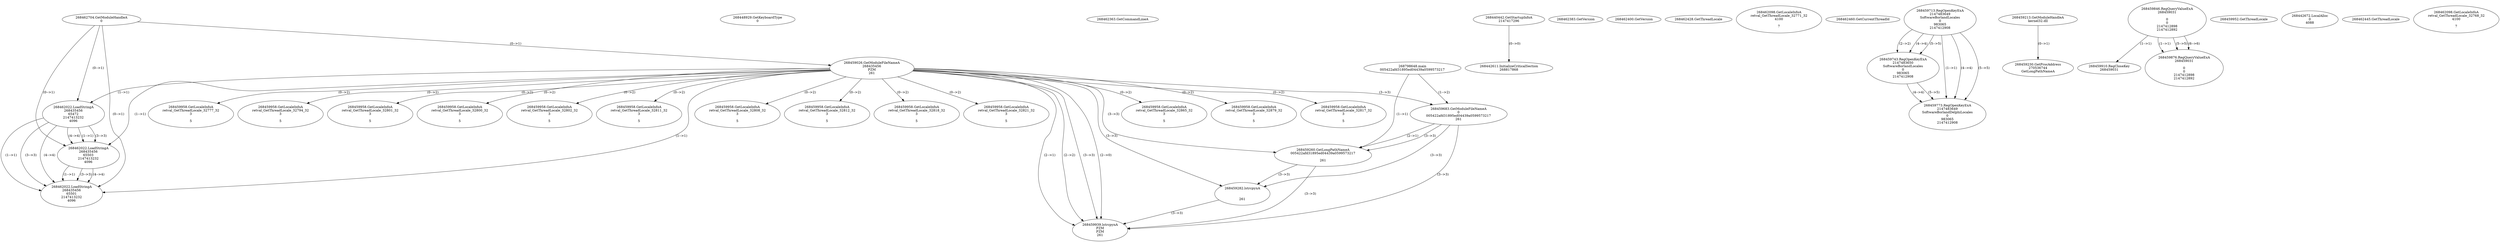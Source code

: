 // Global SCDG with merge call
digraph {
	0 [label="268798648.main
005422afd31895ed04439a0599573217"]
	1 [label="268462704.GetModuleHandleA
0"]
	2 [label="268448929.GetKeyboardType
0"]
	3 [label="268462363.GetCommandLineA
"]
	4 [label="268440442.GetStartupInfoA
2147417296"]
	5 [label="268462383.GetVersion
"]
	6 [label="268462400.GetVersion
"]
	7 [label="268462428.GetThreadLocale
"]
	8 [label="268462098.GetLocaleInfoA
retval_GetThreadLocale_32771_32
4100

7"]
	9 [label="268462460.GetCurrentThreadId
"]
	10 [label="268459026.GetModuleFileNameA
268435456
PZM
261"]
	1 -> 10 [label="(0-->1)"]
	11 [label="268459683.GetModuleFileNameA
0
005422afd31895ed04439a0599573217
261"]
	0 -> 11 [label="(1-->2)"]
	10 -> 11 [label="(3-->3)"]
	12 [label="268459713.RegOpenKeyExA
2147483649
Software\Borland\Locales
0
983065
2147412908"]
	13 [label="268459213.GetModuleHandleA
kernel32.dll"]
	14 [label="268459230.GetProcAddress
270536744
GetLongPathNameA"]
	13 -> 14 [label="(0-->1)"]
	15 [label="268459260.GetLongPathNameA
005422afd31895ed04439a0599573217

261"]
	0 -> 15 [label="(1-->1)"]
	11 -> 15 [label="(2-->1)"]
	10 -> 15 [label="(3-->3)"]
	11 -> 15 [label="(3-->3)"]
	16 [label="268459282.lstrcpynA


261"]
	10 -> 16 [label="(3-->3)"]
	11 -> 16 [label="(3-->3)"]
	15 -> 16 [label="(3-->3)"]
	17 [label="268459846.RegQueryValueExA
268459031

0
0
2147412898
2147412892"]
	18 [label="268459910.RegCloseKey
268459031"]
	17 -> 18 [label="(1-->1)"]
	19 [label="268459939.lstrcpynA
PZM
PZM
261"]
	10 -> 19 [label="(2-->1)"]
	10 -> 19 [label="(2-->2)"]
	10 -> 19 [label="(3-->3)"]
	11 -> 19 [label="(3-->3)"]
	15 -> 19 [label="(3-->3)"]
	16 -> 19 [label="(3-->3)"]
	10 -> 19 [label="(2-->0)"]
	20 [label="268459952.GetThreadLocale
"]
	21 [label="268459958.GetLocaleInfoA
retval_GetThreadLocale_32865_32
3

5"]
	10 -> 21 [label="(0-->2)"]
	22 [label="268462022.LoadStringA
268435456
65472
2147413232
4096"]
	1 -> 22 [label="(0-->1)"]
	10 -> 22 [label="(1-->1)"]
	23 [label="268462022.LoadStringA
268435456
65503
2147413232
4096"]
	1 -> 23 [label="(0-->1)"]
	10 -> 23 [label="(1-->1)"]
	22 -> 23 [label="(1-->1)"]
	22 -> 23 [label="(3-->3)"]
	22 -> 23 [label="(4-->4)"]
	24 [label="268462022.LoadStringA
268435456
65501
2147413232
4096"]
	1 -> 24 [label="(0-->1)"]
	10 -> 24 [label="(1-->1)"]
	22 -> 24 [label="(1-->1)"]
	23 -> 24 [label="(1-->1)"]
	22 -> 24 [label="(3-->3)"]
	23 -> 24 [label="(3-->3)"]
	22 -> 24 [label="(4-->4)"]
	23 -> 24 [label="(4-->4)"]
	25 [label="268442611.InitializeCriticalSection
268817868"]
	4 -> 25 [label="(0-->0)"]
	26 [label="268442672.LocalAlloc
0
4088"]
	27 [label="268462445.GetThreadLocale
"]
	28 [label="268462098.GetLocaleInfoA
retval_GetThreadLocale_32768_32
4100

7"]
	29 [label="268459876.RegQueryValueExA
268459031

0
0
2147412898
2147412892"]
	17 -> 29 [label="(1-->1)"]
	17 -> 29 [label="(5-->5)"]
	17 -> 29 [label="(6-->6)"]
	30 [label="268459958.GetLocaleInfoA
retval_GetThreadLocale_32879_32
3

5"]
	10 -> 30 [label="(0-->2)"]
	31 [label="268459743.RegOpenKeyExA
2147483650
Software\Borland\Locales
0
983065
2147412908"]
	12 -> 31 [label="(2-->2)"]
	12 -> 31 [label="(4-->4)"]
	12 -> 31 [label="(5-->5)"]
	32 [label="268459773.RegOpenKeyExA
2147483649
Software\Borland\Delphi\Locales
0
983065
2147412908"]
	12 -> 32 [label="(1-->1)"]
	12 -> 32 [label="(4-->4)"]
	31 -> 32 [label="(4-->4)"]
	12 -> 32 [label="(5-->5)"]
	31 -> 32 [label="(5-->5)"]
	33 [label="268459958.GetLocaleInfoA
retval_GetThreadLocale_32817_32
3

5"]
	10 -> 33 [label="(0-->2)"]
	34 [label="268459958.GetLocaleInfoA
retval_GetThreadLocale_32777_32
3

5"]
	10 -> 34 [label="(0-->2)"]
	35 [label="268459958.GetLocaleInfoA
retval_GetThreadLocale_32794_32
3

5"]
	10 -> 35 [label="(0-->2)"]
	36 [label="268459958.GetLocaleInfoA
retval_GetThreadLocale_32801_32
3

5"]
	10 -> 36 [label="(0-->2)"]
	37 [label="268459958.GetLocaleInfoA
retval_GetThreadLocale_32800_32
3

5"]
	10 -> 37 [label="(0-->2)"]
	38 [label="268459958.GetLocaleInfoA
retval_GetThreadLocale_32802_32
3

5"]
	10 -> 38 [label="(0-->2)"]
	39 [label="268459958.GetLocaleInfoA
retval_GetThreadLocale_32811_32
3

5"]
	10 -> 39 [label="(0-->2)"]
	40 [label="268459958.GetLocaleInfoA
retval_GetThreadLocale_32808_32
3

5"]
	10 -> 40 [label="(0-->2)"]
	41 [label="268459958.GetLocaleInfoA
retval_GetThreadLocale_32812_32
3

5"]
	10 -> 41 [label="(0-->2)"]
	42 [label="268459958.GetLocaleInfoA
retval_GetThreadLocale_32818_32
3

5"]
	10 -> 42 [label="(0-->2)"]
	43 [label="268459958.GetLocaleInfoA
retval_GetThreadLocale_32821_32
3

5"]
	10 -> 43 [label="(0-->2)"]
}

